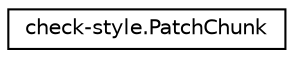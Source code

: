 digraph "Graphical Class Hierarchy"
{
 // LATEX_PDF_SIZE
  edge [fontname="Helvetica",fontsize="10",labelfontname="Helvetica",labelfontsize="10"];
  node [fontname="Helvetica",fontsize="10",shape=record];
  rankdir="LR";
  Node0 [label="check-style.PatchChunk",height=0.2,width=0.4,color="black", fillcolor="white", style="filled",URL="$classcheck-style_1_1_patch_chunk.html",tooltip="PatchChunk class."];
}
